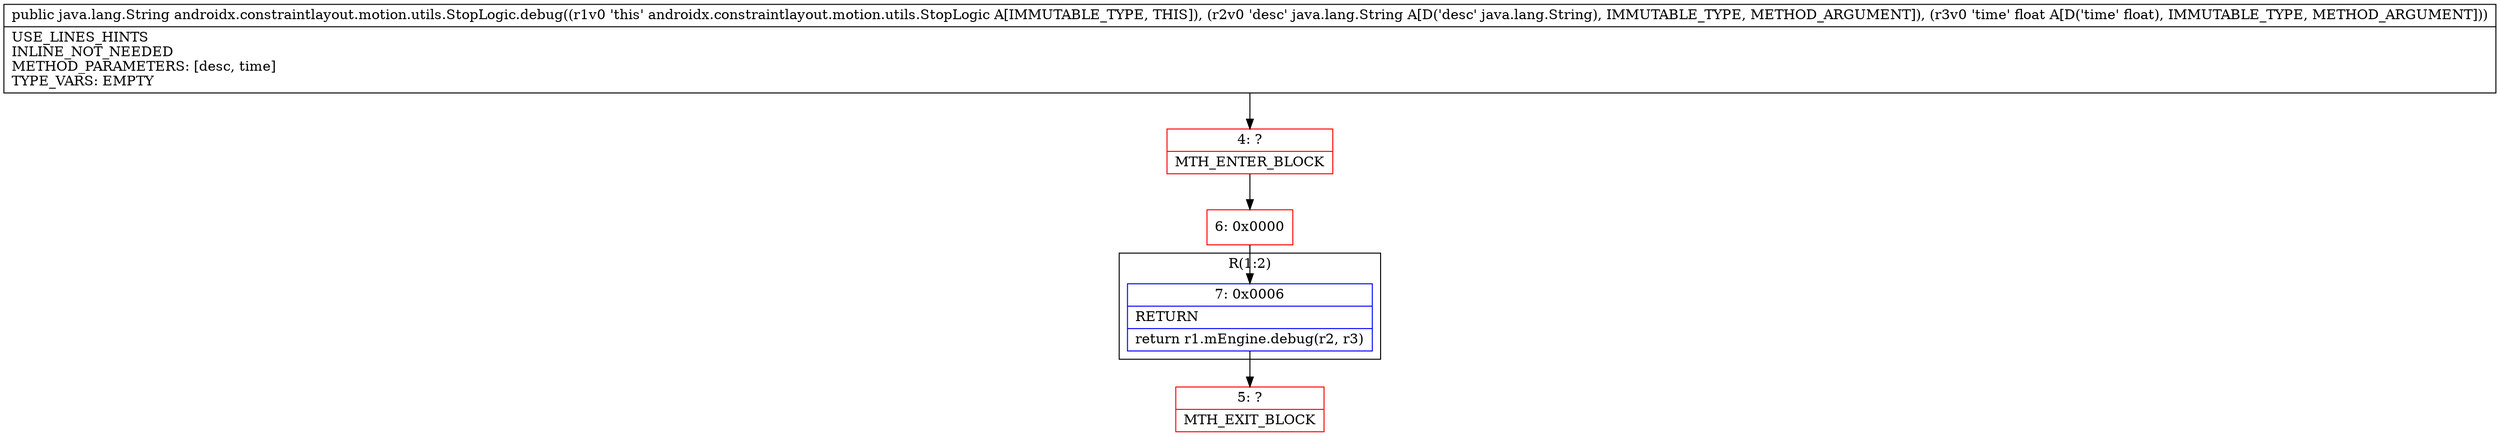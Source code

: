 digraph "CFG forandroidx.constraintlayout.motion.utils.StopLogic.debug(Ljava\/lang\/String;F)Ljava\/lang\/String;" {
subgraph cluster_Region_1612746602 {
label = "R(1:2)";
node [shape=record,color=blue];
Node_7 [shape=record,label="{7\:\ 0x0006|RETURN\l|return r1.mEngine.debug(r2, r3)\l}"];
}
Node_4 [shape=record,color=red,label="{4\:\ ?|MTH_ENTER_BLOCK\l}"];
Node_6 [shape=record,color=red,label="{6\:\ 0x0000}"];
Node_5 [shape=record,color=red,label="{5\:\ ?|MTH_EXIT_BLOCK\l}"];
MethodNode[shape=record,label="{public java.lang.String androidx.constraintlayout.motion.utils.StopLogic.debug((r1v0 'this' androidx.constraintlayout.motion.utils.StopLogic A[IMMUTABLE_TYPE, THIS]), (r2v0 'desc' java.lang.String A[D('desc' java.lang.String), IMMUTABLE_TYPE, METHOD_ARGUMENT]), (r3v0 'time' float A[D('time' float), IMMUTABLE_TYPE, METHOD_ARGUMENT]))  | USE_LINES_HINTS\lINLINE_NOT_NEEDED\lMETHOD_PARAMETERS: [desc, time]\lTYPE_VARS: EMPTY\l}"];
MethodNode -> Node_4;Node_7 -> Node_5;
Node_4 -> Node_6;
Node_6 -> Node_7;
}

